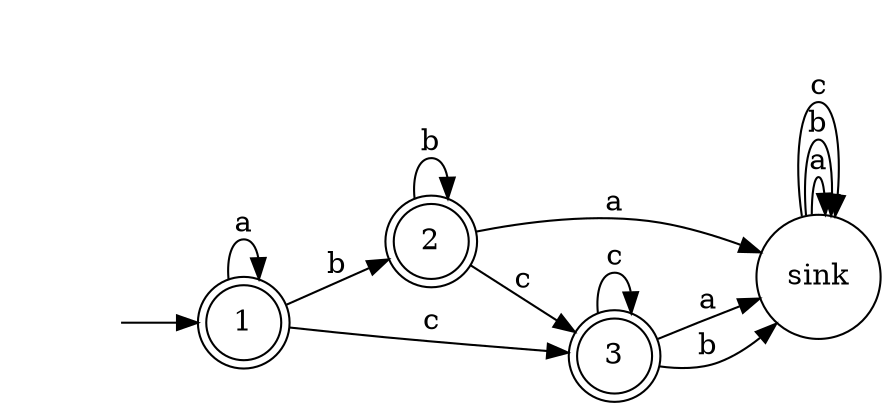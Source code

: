 digraph myAutomaton {
  rankdir=LR;
"" [shape=none]
"1" [shape=doublecircle]
"2" [shape=doublecircle]
"3" [shape=doublecircle]
"sink" [shape=circle]

"" -> "1"
"1" -> "1"[label="a"]
"1" -> "2"[label="b"]
"1" -> "3"[label="c"]
"2" -> "sink"[label="a"]
"2" -> "2"[label="b"]
"2" -> "3"[label="c"]
"3" -> "sink"[label="a"]
"3" -> "sink"[label="b"]
"3" -> "3"[label="c"]
"sink" -> "sink"[label="a"]
"sink" -> "sink"[label="b"]
"sink" -> "sink"[label="c"]
}

